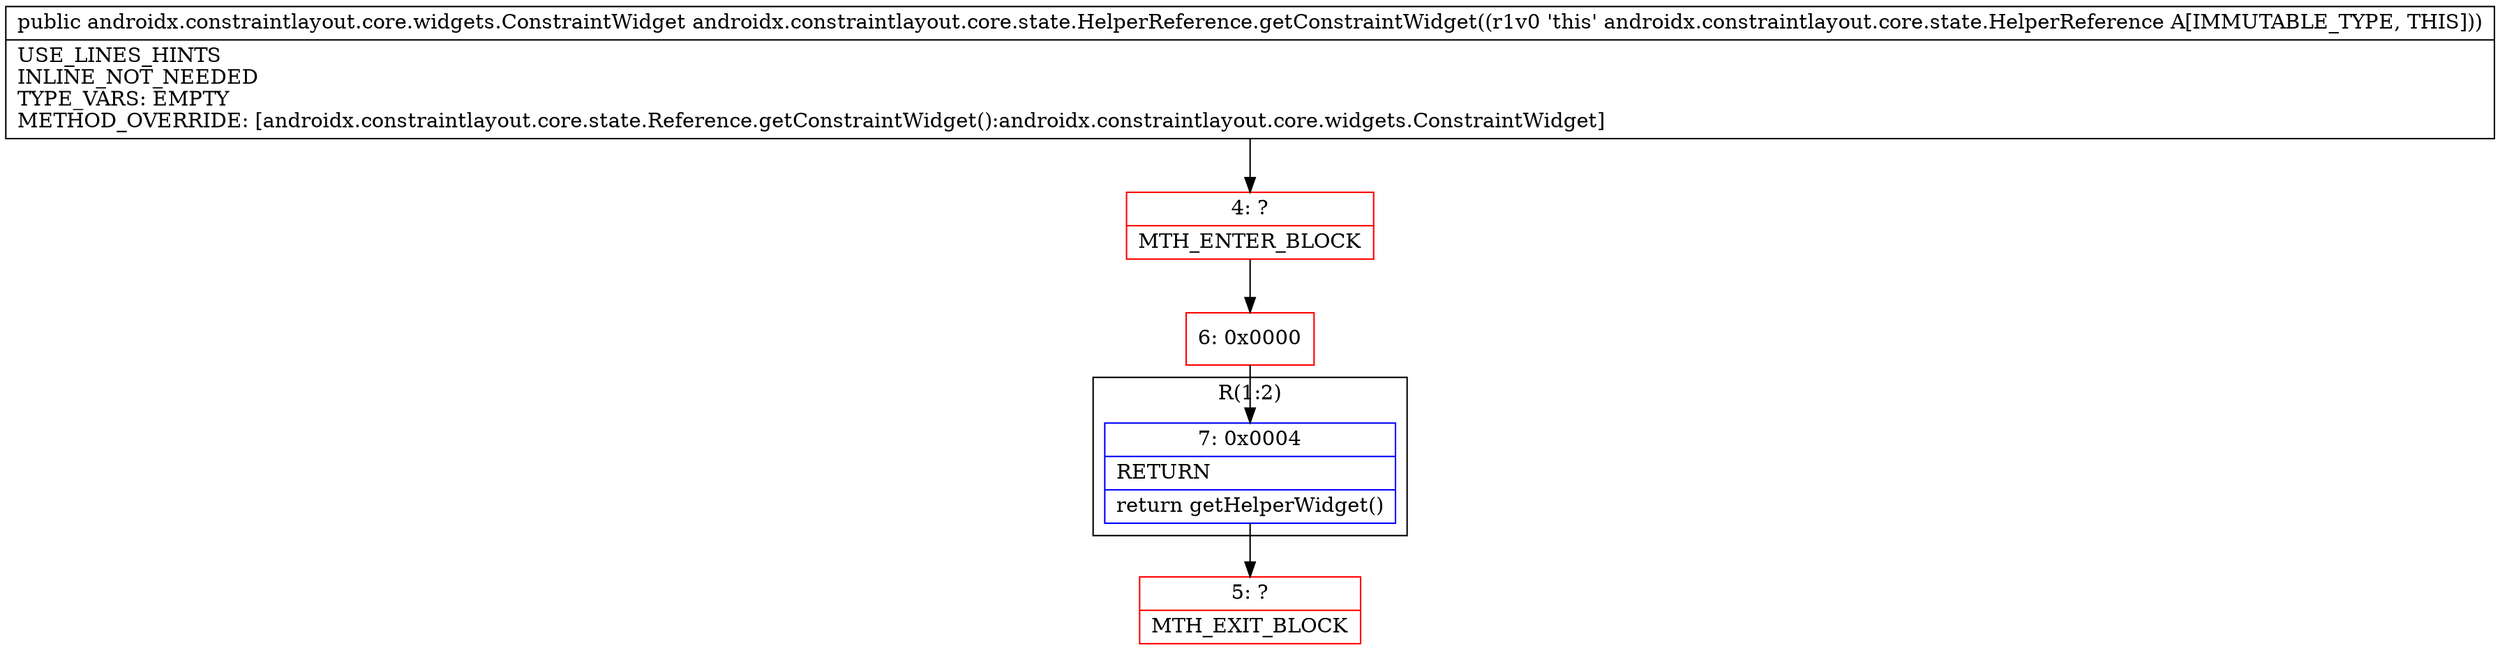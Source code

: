 digraph "CFG forandroidx.constraintlayout.core.state.HelperReference.getConstraintWidget()Landroidx\/constraintlayout\/core\/widgets\/ConstraintWidget;" {
subgraph cluster_Region_1823758606 {
label = "R(1:2)";
node [shape=record,color=blue];
Node_7 [shape=record,label="{7\:\ 0x0004|RETURN\l|return getHelperWidget()\l}"];
}
Node_4 [shape=record,color=red,label="{4\:\ ?|MTH_ENTER_BLOCK\l}"];
Node_6 [shape=record,color=red,label="{6\:\ 0x0000}"];
Node_5 [shape=record,color=red,label="{5\:\ ?|MTH_EXIT_BLOCK\l}"];
MethodNode[shape=record,label="{public androidx.constraintlayout.core.widgets.ConstraintWidget androidx.constraintlayout.core.state.HelperReference.getConstraintWidget((r1v0 'this' androidx.constraintlayout.core.state.HelperReference A[IMMUTABLE_TYPE, THIS]))  | USE_LINES_HINTS\lINLINE_NOT_NEEDED\lTYPE_VARS: EMPTY\lMETHOD_OVERRIDE: [androidx.constraintlayout.core.state.Reference.getConstraintWidget():androidx.constraintlayout.core.widgets.ConstraintWidget]\l}"];
MethodNode -> Node_4;Node_7 -> Node_5;
Node_4 -> Node_6;
Node_6 -> Node_7;
}

